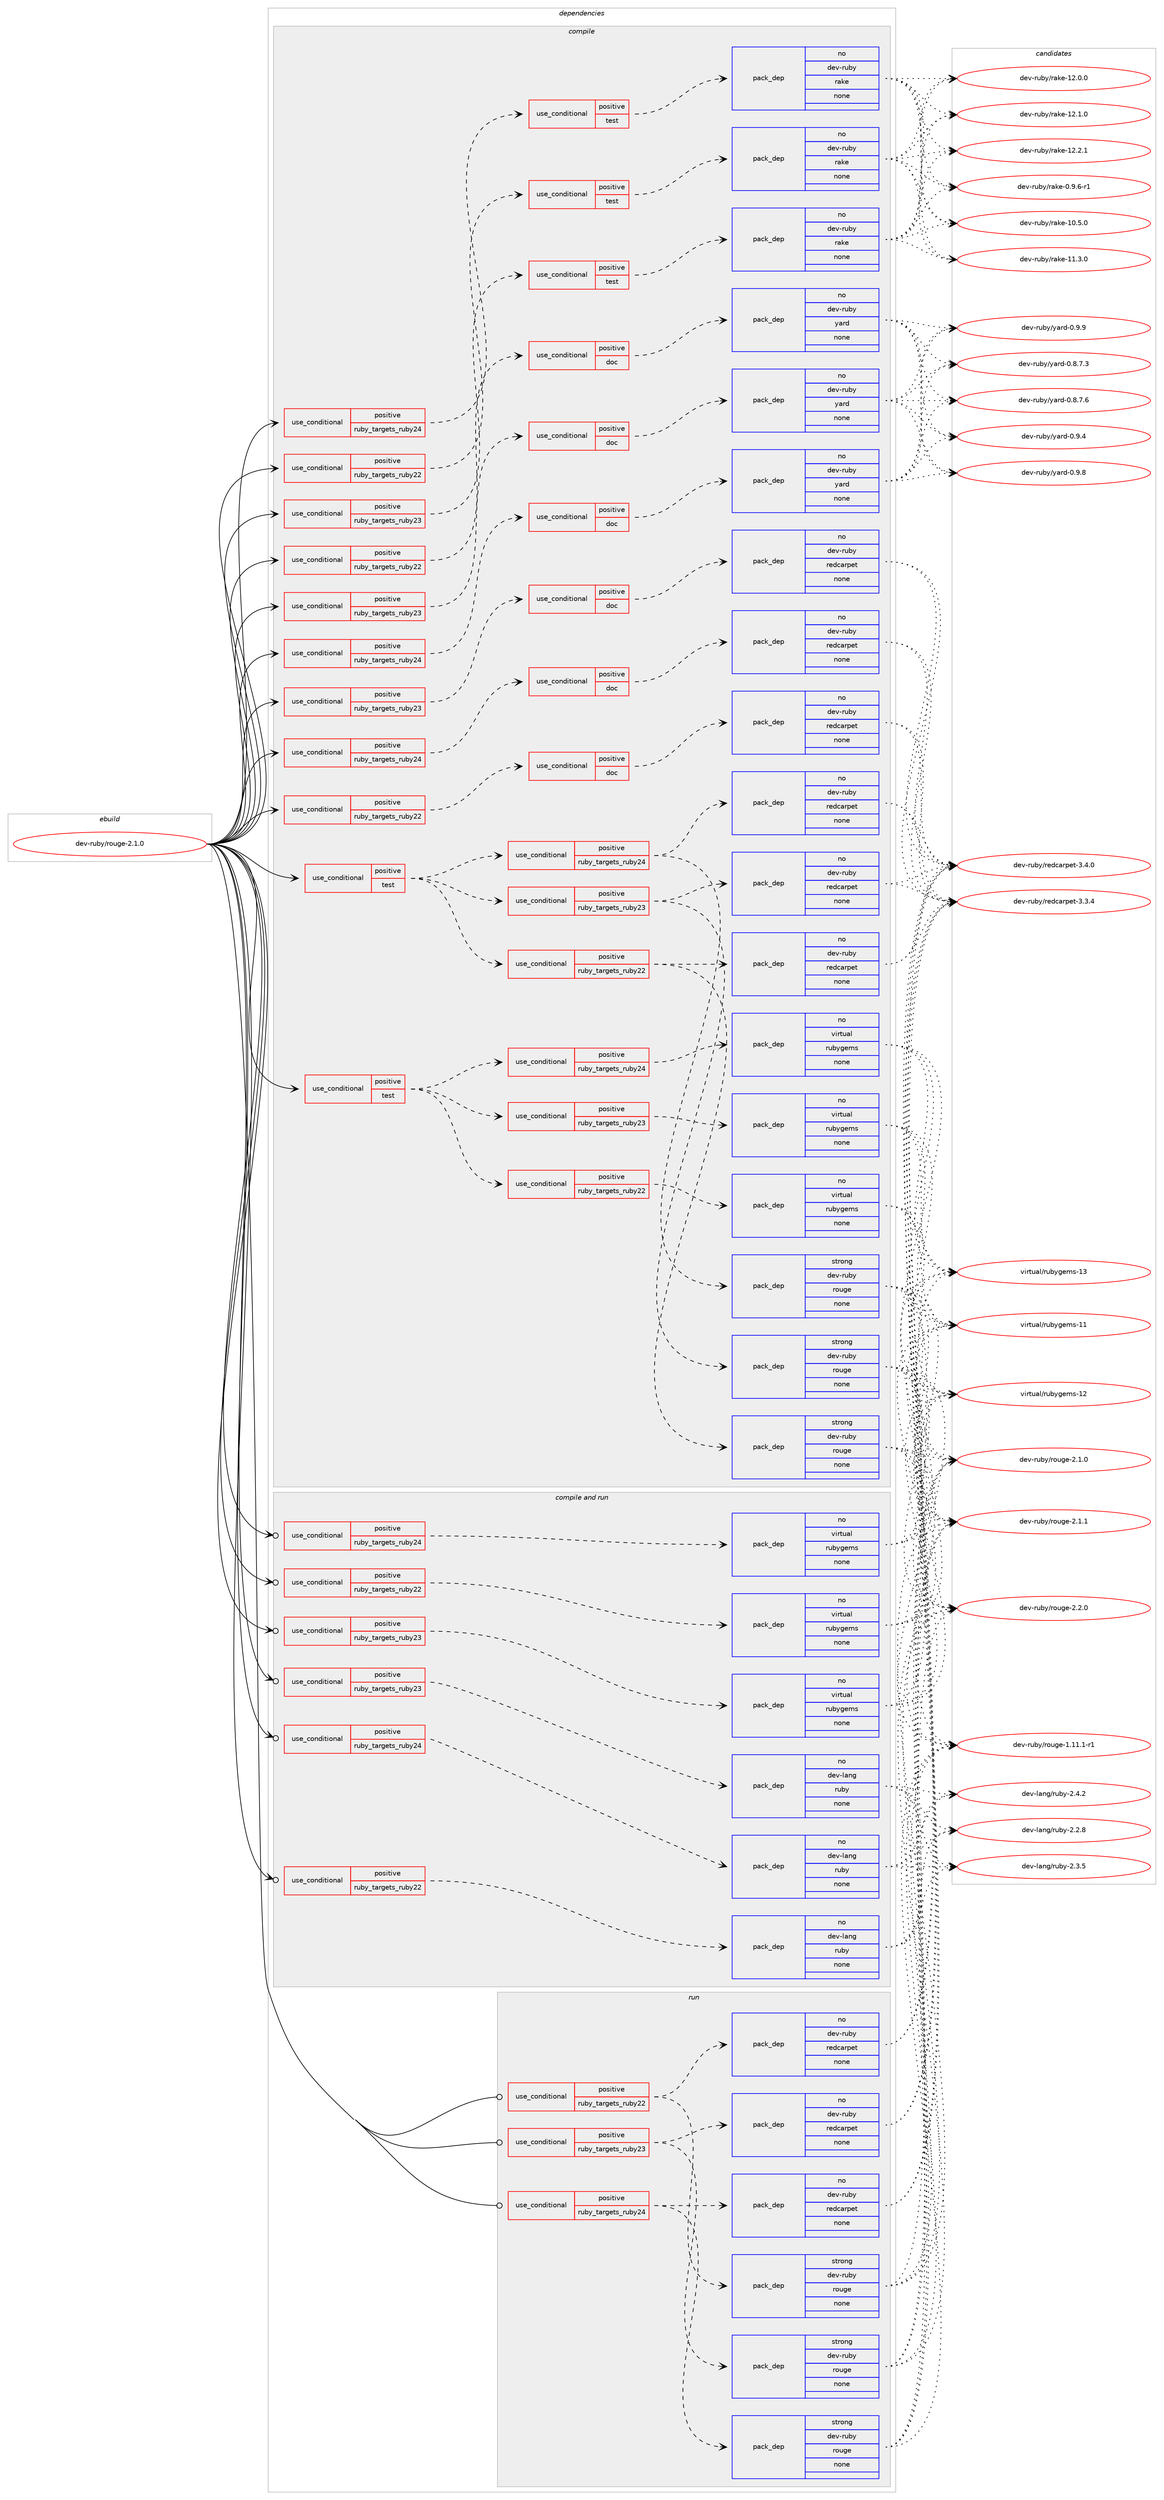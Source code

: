 digraph prolog {

# *************
# Graph options
# *************

newrank=true;
concentrate=true;
compound=true;
graph [rankdir=LR,fontname=Helvetica,fontsize=10,ranksep=1.5];#, ranksep=2.5, nodesep=0.2];
edge  [arrowhead=vee];
node  [fontname=Helvetica,fontsize=10];

# **********
# The ebuild
# **********

subgraph cluster_leftcol {
color=gray;
rank=same;
label=<<i>ebuild</i>>;
id [label="dev-ruby/rouge-2.1.0", color=red, width=4, href="../dev-ruby/rouge-2.1.0.svg"];
}

# ****************
# The dependencies
# ****************

subgraph cluster_midcol {
color=gray;
label=<<i>dependencies</i>>;
subgraph cluster_compile {
fillcolor="#eeeeee";
style=filled;
label=<<i>compile</i>>;
subgraph cond69279 {
dependency262906 [label=<<TABLE BORDER="0" CELLBORDER="1" CELLSPACING="0" CELLPADDING="4"><TR><TD ROWSPAN="3" CELLPADDING="10">use_conditional</TD></TR><TR><TD>positive</TD></TR><TR><TD>ruby_targets_ruby22</TD></TR></TABLE>>, shape=none, color=red];
subgraph cond69280 {
dependency262907 [label=<<TABLE BORDER="0" CELLBORDER="1" CELLSPACING="0" CELLPADDING="4"><TR><TD ROWSPAN="3" CELLPADDING="10">use_conditional</TD></TR><TR><TD>positive</TD></TR><TR><TD>doc</TD></TR></TABLE>>, shape=none, color=red];
subgraph pack189513 {
dependency262908 [label=<<TABLE BORDER="0" CELLBORDER="1" CELLSPACING="0" CELLPADDING="4" WIDTH="220"><TR><TD ROWSPAN="6" CELLPADDING="30">pack_dep</TD></TR><TR><TD WIDTH="110">no</TD></TR><TR><TD>dev-ruby</TD></TR><TR><TD>redcarpet</TD></TR><TR><TD>none</TD></TR><TR><TD></TD></TR></TABLE>>, shape=none, color=blue];
}
dependency262907:e -> dependency262908:w [weight=20,style="dashed",arrowhead="vee"];
}
dependency262906:e -> dependency262907:w [weight=20,style="dashed",arrowhead="vee"];
}
id:e -> dependency262906:w [weight=20,style="solid",arrowhead="vee"];
subgraph cond69281 {
dependency262909 [label=<<TABLE BORDER="0" CELLBORDER="1" CELLSPACING="0" CELLPADDING="4"><TR><TD ROWSPAN="3" CELLPADDING="10">use_conditional</TD></TR><TR><TD>positive</TD></TR><TR><TD>ruby_targets_ruby22</TD></TR></TABLE>>, shape=none, color=red];
subgraph cond69282 {
dependency262910 [label=<<TABLE BORDER="0" CELLBORDER="1" CELLSPACING="0" CELLPADDING="4"><TR><TD ROWSPAN="3" CELLPADDING="10">use_conditional</TD></TR><TR><TD>positive</TD></TR><TR><TD>doc</TD></TR></TABLE>>, shape=none, color=red];
subgraph pack189514 {
dependency262911 [label=<<TABLE BORDER="0" CELLBORDER="1" CELLSPACING="0" CELLPADDING="4" WIDTH="220"><TR><TD ROWSPAN="6" CELLPADDING="30">pack_dep</TD></TR><TR><TD WIDTH="110">no</TD></TR><TR><TD>dev-ruby</TD></TR><TR><TD>yard</TD></TR><TR><TD>none</TD></TR><TR><TD></TD></TR></TABLE>>, shape=none, color=blue];
}
dependency262910:e -> dependency262911:w [weight=20,style="dashed",arrowhead="vee"];
}
dependency262909:e -> dependency262910:w [weight=20,style="dashed",arrowhead="vee"];
}
id:e -> dependency262909:w [weight=20,style="solid",arrowhead="vee"];
subgraph cond69283 {
dependency262912 [label=<<TABLE BORDER="0" CELLBORDER="1" CELLSPACING="0" CELLPADDING="4"><TR><TD ROWSPAN="3" CELLPADDING="10">use_conditional</TD></TR><TR><TD>positive</TD></TR><TR><TD>ruby_targets_ruby22</TD></TR></TABLE>>, shape=none, color=red];
subgraph cond69284 {
dependency262913 [label=<<TABLE BORDER="0" CELLBORDER="1" CELLSPACING="0" CELLPADDING="4"><TR><TD ROWSPAN="3" CELLPADDING="10">use_conditional</TD></TR><TR><TD>positive</TD></TR><TR><TD>test</TD></TR></TABLE>>, shape=none, color=red];
subgraph pack189515 {
dependency262914 [label=<<TABLE BORDER="0" CELLBORDER="1" CELLSPACING="0" CELLPADDING="4" WIDTH="220"><TR><TD ROWSPAN="6" CELLPADDING="30">pack_dep</TD></TR><TR><TD WIDTH="110">no</TD></TR><TR><TD>dev-ruby</TD></TR><TR><TD>rake</TD></TR><TR><TD>none</TD></TR><TR><TD></TD></TR></TABLE>>, shape=none, color=blue];
}
dependency262913:e -> dependency262914:w [weight=20,style="dashed",arrowhead="vee"];
}
dependency262912:e -> dependency262913:w [weight=20,style="dashed",arrowhead="vee"];
}
id:e -> dependency262912:w [weight=20,style="solid",arrowhead="vee"];
subgraph cond69285 {
dependency262915 [label=<<TABLE BORDER="0" CELLBORDER="1" CELLSPACING="0" CELLPADDING="4"><TR><TD ROWSPAN="3" CELLPADDING="10">use_conditional</TD></TR><TR><TD>positive</TD></TR><TR><TD>ruby_targets_ruby23</TD></TR></TABLE>>, shape=none, color=red];
subgraph cond69286 {
dependency262916 [label=<<TABLE BORDER="0" CELLBORDER="1" CELLSPACING="0" CELLPADDING="4"><TR><TD ROWSPAN="3" CELLPADDING="10">use_conditional</TD></TR><TR><TD>positive</TD></TR><TR><TD>doc</TD></TR></TABLE>>, shape=none, color=red];
subgraph pack189516 {
dependency262917 [label=<<TABLE BORDER="0" CELLBORDER="1" CELLSPACING="0" CELLPADDING="4" WIDTH="220"><TR><TD ROWSPAN="6" CELLPADDING="30">pack_dep</TD></TR><TR><TD WIDTH="110">no</TD></TR><TR><TD>dev-ruby</TD></TR><TR><TD>redcarpet</TD></TR><TR><TD>none</TD></TR><TR><TD></TD></TR></TABLE>>, shape=none, color=blue];
}
dependency262916:e -> dependency262917:w [weight=20,style="dashed",arrowhead="vee"];
}
dependency262915:e -> dependency262916:w [weight=20,style="dashed",arrowhead="vee"];
}
id:e -> dependency262915:w [weight=20,style="solid",arrowhead="vee"];
subgraph cond69287 {
dependency262918 [label=<<TABLE BORDER="0" CELLBORDER="1" CELLSPACING="0" CELLPADDING="4"><TR><TD ROWSPAN="3" CELLPADDING="10">use_conditional</TD></TR><TR><TD>positive</TD></TR><TR><TD>ruby_targets_ruby23</TD></TR></TABLE>>, shape=none, color=red];
subgraph cond69288 {
dependency262919 [label=<<TABLE BORDER="0" CELLBORDER="1" CELLSPACING="0" CELLPADDING="4"><TR><TD ROWSPAN="3" CELLPADDING="10">use_conditional</TD></TR><TR><TD>positive</TD></TR><TR><TD>doc</TD></TR></TABLE>>, shape=none, color=red];
subgraph pack189517 {
dependency262920 [label=<<TABLE BORDER="0" CELLBORDER="1" CELLSPACING="0" CELLPADDING="4" WIDTH="220"><TR><TD ROWSPAN="6" CELLPADDING="30">pack_dep</TD></TR><TR><TD WIDTH="110">no</TD></TR><TR><TD>dev-ruby</TD></TR><TR><TD>yard</TD></TR><TR><TD>none</TD></TR><TR><TD></TD></TR></TABLE>>, shape=none, color=blue];
}
dependency262919:e -> dependency262920:w [weight=20,style="dashed",arrowhead="vee"];
}
dependency262918:e -> dependency262919:w [weight=20,style="dashed",arrowhead="vee"];
}
id:e -> dependency262918:w [weight=20,style="solid",arrowhead="vee"];
subgraph cond69289 {
dependency262921 [label=<<TABLE BORDER="0" CELLBORDER="1" CELLSPACING="0" CELLPADDING="4"><TR><TD ROWSPAN="3" CELLPADDING="10">use_conditional</TD></TR><TR><TD>positive</TD></TR><TR><TD>ruby_targets_ruby23</TD></TR></TABLE>>, shape=none, color=red];
subgraph cond69290 {
dependency262922 [label=<<TABLE BORDER="0" CELLBORDER="1" CELLSPACING="0" CELLPADDING="4"><TR><TD ROWSPAN="3" CELLPADDING="10">use_conditional</TD></TR><TR><TD>positive</TD></TR><TR><TD>test</TD></TR></TABLE>>, shape=none, color=red];
subgraph pack189518 {
dependency262923 [label=<<TABLE BORDER="0" CELLBORDER="1" CELLSPACING="0" CELLPADDING="4" WIDTH="220"><TR><TD ROWSPAN="6" CELLPADDING="30">pack_dep</TD></TR><TR><TD WIDTH="110">no</TD></TR><TR><TD>dev-ruby</TD></TR><TR><TD>rake</TD></TR><TR><TD>none</TD></TR><TR><TD></TD></TR></TABLE>>, shape=none, color=blue];
}
dependency262922:e -> dependency262923:w [weight=20,style="dashed",arrowhead="vee"];
}
dependency262921:e -> dependency262922:w [weight=20,style="dashed",arrowhead="vee"];
}
id:e -> dependency262921:w [weight=20,style="solid",arrowhead="vee"];
subgraph cond69291 {
dependency262924 [label=<<TABLE BORDER="0" CELLBORDER="1" CELLSPACING="0" CELLPADDING="4"><TR><TD ROWSPAN="3" CELLPADDING="10">use_conditional</TD></TR><TR><TD>positive</TD></TR><TR><TD>ruby_targets_ruby24</TD></TR></TABLE>>, shape=none, color=red];
subgraph cond69292 {
dependency262925 [label=<<TABLE BORDER="0" CELLBORDER="1" CELLSPACING="0" CELLPADDING="4"><TR><TD ROWSPAN="3" CELLPADDING="10">use_conditional</TD></TR><TR><TD>positive</TD></TR><TR><TD>doc</TD></TR></TABLE>>, shape=none, color=red];
subgraph pack189519 {
dependency262926 [label=<<TABLE BORDER="0" CELLBORDER="1" CELLSPACING="0" CELLPADDING="4" WIDTH="220"><TR><TD ROWSPAN="6" CELLPADDING="30">pack_dep</TD></TR><TR><TD WIDTH="110">no</TD></TR><TR><TD>dev-ruby</TD></TR><TR><TD>redcarpet</TD></TR><TR><TD>none</TD></TR><TR><TD></TD></TR></TABLE>>, shape=none, color=blue];
}
dependency262925:e -> dependency262926:w [weight=20,style="dashed",arrowhead="vee"];
}
dependency262924:e -> dependency262925:w [weight=20,style="dashed",arrowhead="vee"];
}
id:e -> dependency262924:w [weight=20,style="solid",arrowhead="vee"];
subgraph cond69293 {
dependency262927 [label=<<TABLE BORDER="0" CELLBORDER="1" CELLSPACING="0" CELLPADDING="4"><TR><TD ROWSPAN="3" CELLPADDING="10">use_conditional</TD></TR><TR><TD>positive</TD></TR><TR><TD>ruby_targets_ruby24</TD></TR></TABLE>>, shape=none, color=red];
subgraph cond69294 {
dependency262928 [label=<<TABLE BORDER="0" CELLBORDER="1" CELLSPACING="0" CELLPADDING="4"><TR><TD ROWSPAN="3" CELLPADDING="10">use_conditional</TD></TR><TR><TD>positive</TD></TR><TR><TD>doc</TD></TR></TABLE>>, shape=none, color=red];
subgraph pack189520 {
dependency262929 [label=<<TABLE BORDER="0" CELLBORDER="1" CELLSPACING="0" CELLPADDING="4" WIDTH="220"><TR><TD ROWSPAN="6" CELLPADDING="30">pack_dep</TD></TR><TR><TD WIDTH="110">no</TD></TR><TR><TD>dev-ruby</TD></TR><TR><TD>yard</TD></TR><TR><TD>none</TD></TR><TR><TD></TD></TR></TABLE>>, shape=none, color=blue];
}
dependency262928:e -> dependency262929:w [weight=20,style="dashed",arrowhead="vee"];
}
dependency262927:e -> dependency262928:w [weight=20,style="dashed",arrowhead="vee"];
}
id:e -> dependency262927:w [weight=20,style="solid",arrowhead="vee"];
subgraph cond69295 {
dependency262930 [label=<<TABLE BORDER="0" CELLBORDER="1" CELLSPACING="0" CELLPADDING="4"><TR><TD ROWSPAN="3" CELLPADDING="10">use_conditional</TD></TR><TR><TD>positive</TD></TR><TR><TD>ruby_targets_ruby24</TD></TR></TABLE>>, shape=none, color=red];
subgraph cond69296 {
dependency262931 [label=<<TABLE BORDER="0" CELLBORDER="1" CELLSPACING="0" CELLPADDING="4"><TR><TD ROWSPAN="3" CELLPADDING="10">use_conditional</TD></TR><TR><TD>positive</TD></TR><TR><TD>test</TD></TR></TABLE>>, shape=none, color=red];
subgraph pack189521 {
dependency262932 [label=<<TABLE BORDER="0" CELLBORDER="1" CELLSPACING="0" CELLPADDING="4" WIDTH="220"><TR><TD ROWSPAN="6" CELLPADDING="30">pack_dep</TD></TR><TR><TD WIDTH="110">no</TD></TR><TR><TD>dev-ruby</TD></TR><TR><TD>rake</TD></TR><TR><TD>none</TD></TR><TR><TD></TD></TR></TABLE>>, shape=none, color=blue];
}
dependency262931:e -> dependency262932:w [weight=20,style="dashed",arrowhead="vee"];
}
dependency262930:e -> dependency262931:w [weight=20,style="dashed",arrowhead="vee"];
}
id:e -> dependency262930:w [weight=20,style="solid",arrowhead="vee"];
subgraph cond69297 {
dependency262933 [label=<<TABLE BORDER="0" CELLBORDER="1" CELLSPACING="0" CELLPADDING="4"><TR><TD ROWSPAN="3" CELLPADDING="10">use_conditional</TD></TR><TR><TD>positive</TD></TR><TR><TD>test</TD></TR></TABLE>>, shape=none, color=red];
subgraph cond69298 {
dependency262934 [label=<<TABLE BORDER="0" CELLBORDER="1" CELLSPACING="0" CELLPADDING="4"><TR><TD ROWSPAN="3" CELLPADDING="10">use_conditional</TD></TR><TR><TD>positive</TD></TR><TR><TD>ruby_targets_ruby22</TD></TR></TABLE>>, shape=none, color=red];
subgraph pack189522 {
dependency262935 [label=<<TABLE BORDER="0" CELLBORDER="1" CELLSPACING="0" CELLPADDING="4" WIDTH="220"><TR><TD ROWSPAN="6" CELLPADDING="30">pack_dep</TD></TR><TR><TD WIDTH="110">no</TD></TR><TR><TD>dev-ruby</TD></TR><TR><TD>redcarpet</TD></TR><TR><TD>none</TD></TR><TR><TD></TD></TR></TABLE>>, shape=none, color=blue];
}
dependency262934:e -> dependency262935:w [weight=20,style="dashed",arrowhead="vee"];
subgraph pack189523 {
dependency262936 [label=<<TABLE BORDER="0" CELLBORDER="1" CELLSPACING="0" CELLPADDING="4" WIDTH="220"><TR><TD ROWSPAN="6" CELLPADDING="30">pack_dep</TD></TR><TR><TD WIDTH="110">strong</TD></TR><TR><TD>dev-ruby</TD></TR><TR><TD>rouge</TD></TR><TR><TD>none</TD></TR><TR><TD></TD></TR></TABLE>>, shape=none, color=blue];
}
dependency262934:e -> dependency262936:w [weight=20,style="dashed",arrowhead="vee"];
}
dependency262933:e -> dependency262934:w [weight=20,style="dashed",arrowhead="vee"];
subgraph cond69299 {
dependency262937 [label=<<TABLE BORDER="0" CELLBORDER="1" CELLSPACING="0" CELLPADDING="4"><TR><TD ROWSPAN="3" CELLPADDING="10">use_conditional</TD></TR><TR><TD>positive</TD></TR><TR><TD>ruby_targets_ruby23</TD></TR></TABLE>>, shape=none, color=red];
subgraph pack189524 {
dependency262938 [label=<<TABLE BORDER="0" CELLBORDER="1" CELLSPACING="0" CELLPADDING="4" WIDTH="220"><TR><TD ROWSPAN="6" CELLPADDING="30">pack_dep</TD></TR><TR><TD WIDTH="110">no</TD></TR><TR><TD>dev-ruby</TD></TR><TR><TD>redcarpet</TD></TR><TR><TD>none</TD></TR><TR><TD></TD></TR></TABLE>>, shape=none, color=blue];
}
dependency262937:e -> dependency262938:w [weight=20,style="dashed",arrowhead="vee"];
subgraph pack189525 {
dependency262939 [label=<<TABLE BORDER="0" CELLBORDER="1" CELLSPACING="0" CELLPADDING="4" WIDTH="220"><TR><TD ROWSPAN="6" CELLPADDING="30">pack_dep</TD></TR><TR><TD WIDTH="110">strong</TD></TR><TR><TD>dev-ruby</TD></TR><TR><TD>rouge</TD></TR><TR><TD>none</TD></TR><TR><TD></TD></TR></TABLE>>, shape=none, color=blue];
}
dependency262937:e -> dependency262939:w [weight=20,style="dashed",arrowhead="vee"];
}
dependency262933:e -> dependency262937:w [weight=20,style="dashed",arrowhead="vee"];
subgraph cond69300 {
dependency262940 [label=<<TABLE BORDER="0" CELLBORDER="1" CELLSPACING="0" CELLPADDING="4"><TR><TD ROWSPAN="3" CELLPADDING="10">use_conditional</TD></TR><TR><TD>positive</TD></TR><TR><TD>ruby_targets_ruby24</TD></TR></TABLE>>, shape=none, color=red];
subgraph pack189526 {
dependency262941 [label=<<TABLE BORDER="0" CELLBORDER="1" CELLSPACING="0" CELLPADDING="4" WIDTH="220"><TR><TD ROWSPAN="6" CELLPADDING="30">pack_dep</TD></TR><TR><TD WIDTH="110">no</TD></TR><TR><TD>dev-ruby</TD></TR><TR><TD>redcarpet</TD></TR><TR><TD>none</TD></TR><TR><TD></TD></TR></TABLE>>, shape=none, color=blue];
}
dependency262940:e -> dependency262941:w [weight=20,style="dashed",arrowhead="vee"];
subgraph pack189527 {
dependency262942 [label=<<TABLE BORDER="0" CELLBORDER="1" CELLSPACING="0" CELLPADDING="4" WIDTH="220"><TR><TD ROWSPAN="6" CELLPADDING="30">pack_dep</TD></TR><TR><TD WIDTH="110">strong</TD></TR><TR><TD>dev-ruby</TD></TR><TR><TD>rouge</TD></TR><TR><TD>none</TD></TR><TR><TD></TD></TR></TABLE>>, shape=none, color=blue];
}
dependency262940:e -> dependency262942:w [weight=20,style="dashed",arrowhead="vee"];
}
dependency262933:e -> dependency262940:w [weight=20,style="dashed",arrowhead="vee"];
}
id:e -> dependency262933:w [weight=20,style="solid",arrowhead="vee"];
subgraph cond69301 {
dependency262943 [label=<<TABLE BORDER="0" CELLBORDER="1" CELLSPACING="0" CELLPADDING="4"><TR><TD ROWSPAN="3" CELLPADDING="10">use_conditional</TD></TR><TR><TD>positive</TD></TR><TR><TD>test</TD></TR></TABLE>>, shape=none, color=red];
subgraph cond69302 {
dependency262944 [label=<<TABLE BORDER="0" CELLBORDER="1" CELLSPACING="0" CELLPADDING="4"><TR><TD ROWSPAN="3" CELLPADDING="10">use_conditional</TD></TR><TR><TD>positive</TD></TR><TR><TD>ruby_targets_ruby22</TD></TR></TABLE>>, shape=none, color=red];
subgraph pack189528 {
dependency262945 [label=<<TABLE BORDER="0" CELLBORDER="1" CELLSPACING="0" CELLPADDING="4" WIDTH="220"><TR><TD ROWSPAN="6" CELLPADDING="30">pack_dep</TD></TR><TR><TD WIDTH="110">no</TD></TR><TR><TD>virtual</TD></TR><TR><TD>rubygems</TD></TR><TR><TD>none</TD></TR><TR><TD></TD></TR></TABLE>>, shape=none, color=blue];
}
dependency262944:e -> dependency262945:w [weight=20,style="dashed",arrowhead="vee"];
}
dependency262943:e -> dependency262944:w [weight=20,style="dashed",arrowhead="vee"];
subgraph cond69303 {
dependency262946 [label=<<TABLE BORDER="0" CELLBORDER="1" CELLSPACING="0" CELLPADDING="4"><TR><TD ROWSPAN="3" CELLPADDING="10">use_conditional</TD></TR><TR><TD>positive</TD></TR><TR><TD>ruby_targets_ruby23</TD></TR></TABLE>>, shape=none, color=red];
subgraph pack189529 {
dependency262947 [label=<<TABLE BORDER="0" CELLBORDER="1" CELLSPACING="0" CELLPADDING="4" WIDTH="220"><TR><TD ROWSPAN="6" CELLPADDING="30">pack_dep</TD></TR><TR><TD WIDTH="110">no</TD></TR><TR><TD>virtual</TD></TR><TR><TD>rubygems</TD></TR><TR><TD>none</TD></TR><TR><TD></TD></TR></TABLE>>, shape=none, color=blue];
}
dependency262946:e -> dependency262947:w [weight=20,style="dashed",arrowhead="vee"];
}
dependency262943:e -> dependency262946:w [weight=20,style="dashed",arrowhead="vee"];
subgraph cond69304 {
dependency262948 [label=<<TABLE BORDER="0" CELLBORDER="1" CELLSPACING="0" CELLPADDING="4"><TR><TD ROWSPAN="3" CELLPADDING="10">use_conditional</TD></TR><TR><TD>positive</TD></TR><TR><TD>ruby_targets_ruby24</TD></TR></TABLE>>, shape=none, color=red];
subgraph pack189530 {
dependency262949 [label=<<TABLE BORDER="0" CELLBORDER="1" CELLSPACING="0" CELLPADDING="4" WIDTH="220"><TR><TD ROWSPAN="6" CELLPADDING="30">pack_dep</TD></TR><TR><TD WIDTH="110">no</TD></TR><TR><TD>virtual</TD></TR><TR><TD>rubygems</TD></TR><TR><TD>none</TD></TR><TR><TD></TD></TR></TABLE>>, shape=none, color=blue];
}
dependency262948:e -> dependency262949:w [weight=20,style="dashed",arrowhead="vee"];
}
dependency262943:e -> dependency262948:w [weight=20,style="dashed",arrowhead="vee"];
}
id:e -> dependency262943:w [weight=20,style="solid",arrowhead="vee"];
}
subgraph cluster_compileandrun {
fillcolor="#eeeeee";
style=filled;
label=<<i>compile and run</i>>;
subgraph cond69305 {
dependency262950 [label=<<TABLE BORDER="0" CELLBORDER="1" CELLSPACING="0" CELLPADDING="4"><TR><TD ROWSPAN="3" CELLPADDING="10">use_conditional</TD></TR><TR><TD>positive</TD></TR><TR><TD>ruby_targets_ruby22</TD></TR></TABLE>>, shape=none, color=red];
subgraph pack189531 {
dependency262951 [label=<<TABLE BORDER="0" CELLBORDER="1" CELLSPACING="0" CELLPADDING="4" WIDTH="220"><TR><TD ROWSPAN="6" CELLPADDING="30">pack_dep</TD></TR><TR><TD WIDTH="110">no</TD></TR><TR><TD>dev-lang</TD></TR><TR><TD>ruby</TD></TR><TR><TD>none</TD></TR><TR><TD></TD></TR></TABLE>>, shape=none, color=blue];
}
dependency262950:e -> dependency262951:w [weight=20,style="dashed",arrowhead="vee"];
}
id:e -> dependency262950:w [weight=20,style="solid",arrowhead="odotvee"];
subgraph cond69306 {
dependency262952 [label=<<TABLE BORDER="0" CELLBORDER="1" CELLSPACING="0" CELLPADDING="4"><TR><TD ROWSPAN="3" CELLPADDING="10">use_conditional</TD></TR><TR><TD>positive</TD></TR><TR><TD>ruby_targets_ruby22</TD></TR></TABLE>>, shape=none, color=red];
subgraph pack189532 {
dependency262953 [label=<<TABLE BORDER="0" CELLBORDER="1" CELLSPACING="0" CELLPADDING="4" WIDTH="220"><TR><TD ROWSPAN="6" CELLPADDING="30">pack_dep</TD></TR><TR><TD WIDTH="110">no</TD></TR><TR><TD>virtual</TD></TR><TR><TD>rubygems</TD></TR><TR><TD>none</TD></TR><TR><TD></TD></TR></TABLE>>, shape=none, color=blue];
}
dependency262952:e -> dependency262953:w [weight=20,style="dashed",arrowhead="vee"];
}
id:e -> dependency262952:w [weight=20,style="solid",arrowhead="odotvee"];
subgraph cond69307 {
dependency262954 [label=<<TABLE BORDER="0" CELLBORDER="1" CELLSPACING="0" CELLPADDING="4"><TR><TD ROWSPAN="3" CELLPADDING="10">use_conditional</TD></TR><TR><TD>positive</TD></TR><TR><TD>ruby_targets_ruby23</TD></TR></TABLE>>, shape=none, color=red];
subgraph pack189533 {
dependency262955 [label=<<TABLE BORDER="0" CELLBORDER="1" CELLSPACING="0" CELLPADDING="4" WIDTH="220"><TR><TD ROWSPAN="6" CELLPADDING="30">pack_dep</TD></TR><TR><TD WIDTH="110">no</TD></TR><TR><TD>dev-lang</TD></TR><TR><TD>ruby</TD></TR><TR><TD>none</TD></TR><TR><TD></TD></TR></TABLE>>, shape=none, color=blue];
}
dependency262954:e -> dependency262955:w [weight=20,style="dashed",arrowhead="vee"];
}
id:e -> dependency262954:w [weight=20,style="solid",arrowhead="odotvee"];
subgraph cond69308 {
dependency262956 [label=<<TABLE BORDER="0" CELLBORDER="1" CELLSPACING="0" CELLPADDING="4"><TR><TD ROWSPAN="3" CELLPADDING="10">use_conditional</TD></TR><TR><TD>positive</TD></TR><TR><TD>ruby_targets_ruby23</TD></TR></TABLE>>, shape=none, color=red];
subgraph pack189534 {
dependency262957 [label=<<TABLE BORDER="0" CELLBORDER="1" CELLSPACING="0" CELLPADDING="4" WIDTH="220"><TR><TD ROWSPAN="6" CELLPADDING="30">pack_dep</TD></TR><TR><TD WIDTH="110">no</TD></TR><TR><TD>virtual</TD></TR><TR><TD>rubygems</TD></TR><TR><TD>none</TD></TR><TR><TD></TD></TR></TABLE>>, shape=none, color=blue];
}
dependency262956:e -> dependency262957:w [weight=20,style="dashed",arrowhead="vee"];
}
id:e -> dependency262956:w [weight=20,style="solid",arrowhead="odotvee"];
subgraph cond69309 {
dependency262958 [label=<<TABLE BORDER="0" CELLBORDER="1" CELLSPACING="0" CELLPADDING="4"><TR><TD ROWSPAN="3" CELLPADDING="10">use_conditional</TD></TR><TR><TD>positive</TD></TR><TR><TD>ruby_targets_ruby24</TD></TR></TABLE>>, shape=none, color=red];
subgraph pack189535 {
dependency262959 [label=<<TABLE BORDER="0" CELLBORDER="1" CELLSPACING="0" CELLPADDING="4" WIDTH="220"><TR><TD ROWSPAN="6" CELLPADDING="30">pack_dep</TD></TR><TR><TD WIDTH="110">no</TD></TR><TR><TD>dev-lang</TD></TR><TR><TD>ruby</TD></TR><TR><TD>none</TD></TR><TR><TD></TD></TR></TABLE>>, shape=none, color=blue];
}
dependency262958:e -> dependency262959:w [weight=20,style="dashed",arrowhead="vee"];
}
id:e -> dependency262958:w [weight=20,style="solid",arrowhead="odotvee"];
subgraph cond69310 {
dependency262960 [label=<<TABLE BORDER="0" CELLBORDER="1" CELLSPACING="0" CELLPADDING="4"><TR><TD ROWSPAN="3" CELLPADDING="10">use_conditional</TD></TR><TR><TD>positive</TD></TR><TR><TD>ruby_targets_ruby24</TD></TR></TABLE>>, shape=none, color=red];
subgraph pack189536 {
dependency262961 [label=<<TABLE BORDER="0" CELLBORDER="1" CELLSPACING="0" CELLPADDING="4" WIDTH="220"><TR><TD ROWSPAN="6" CELLPADDING="30">pack_dep</TD></TR><TR><TD WIDTH="110">no</TD></TR><TR><TD>virtual</TD></TR><TR><TD>rubygems</TD></TR><TR><TD>none</TD></TR><TR><TD></TD></TR></TABLE>>, shape=none, color=blue];
}
dependency262960:e -> dependency262961:w [weight=20,style="dashed",arrowhead="vee"];
}
id:e -> dependency262960:w [weight=20,style="solid",arrowhead="odotvee"];
}
subgraph cluster_run {
fillcolor="#eeeeee";
style=filled;
label=<<i>run</i>>;
subgraph cond69311 {
dependency262962 [label=<<TABLE BORDER="0" CELLBORDER="1" CELLSPACING="0" CELLPADDING="4"><TR><TD ROWSPAN="3" CELLPADDING="10">use_conditional</TD></TR><TR><TD>positive</TD></TR><TR><TD>ruby_targets_ruby22</TD></TR></TABLE>>, shape=none, color=red];
subgraph pack189537 {
dependency262963 [label=<<TABLE BORDER="0" CELLBORDER="1" CELLSPACING="0" CELLPADDING="4" WIDTH="220"><TR><TD ROWSPAN="6" CELLPADDING="30">pack_dep</TD></TR><TR><TD WIDTH="110">no</TD></TR><TR><TD>dev-ruby</TD></TR><TR><TD>redcarpet</TD></TR><TR><TD>none</TD></TR><TR><TD></TD></TR></TABLE>>, shape=none, color=blue];
}
dependency262962:e -> dependency262963:w [weight=20,style="dashed",arrowhead="vee"];
subgraph pack189538 {
dependency262964 [label=<<TABLE BORDER="0" CELLBORDER="1" CELLSPACING="0" CELLPADDING="4" WIDTH="220"><TR><TD ROWSPAN="6" CELLPADDING="30">pack_dep</TD></TR><TR><TD WIDTH="110">strong</TD></TR><TR><TD>dev-ruby</TD></TR><TR><TD>rouge</TD></TR><TR><TD>none</TD></TR><TR><TD></TD></TR></TABLE>>, shape=none, color=blue];
}
dependency262962:e -> dependency262964:w [weight=20,style="dashed",arrowhead="vee"];
}
id:e -> dependency262962:w [weight=20,style="solid",arrowhead="odot"];
subgraph cond69312 {
dependency262965 [label=<<TABLE BORDER="0" CELLBORDER="1" CELLSPACING="0" CELLPADDING="4"><TR><TD ROWSPAN="3" CELLPADDING="10">use_conditional</TD></TR><TR><TD>positive</TD></TR><TR><TD>ruby_targets_ruby23</TD></TR></TABLE>>, shape=none, color=red];
subgraph pack189539 {
dependency262966 [label=<<TABLE BORDER="0" CELLBORDER="1" CELLSPACING="0" CELLPADDING="4" WIDTH="220"><TR><TD ROWSPAN="6" CELLPADDING="30">pack_dep</TD></TR><TR><TD WIDTH="110">no</TD></TR><TR><TD>dev-ruby</TD></TR><TR><TD>redcarpet</TD></TR><TR><TD>none</TD></TR><TR><TD></TD></TR></TABLE>>, shape=none, color=blue];
}
dependency262965:e -> dependency262966:w [weight=20,style="dashed",arrowhead="vee"];
subgraph pack189540 {
dependency262967 [label=<<TABLE BORDER="0" CELLBORDER="1" CELLSPACING="0" CELLPADDING="4" WIDTH="220"><TR><TD ROWSPAN="6" CELLPADDING="30">pack_dep</TD></TR><TR><TD WIDTH="110">strong</TD></TR><TR><TD>dev-ruby</TD></TR><TR><TD>rouge</TD></TR><TR><TD>none</TD></TR><TR><TD></TD></TR></TABLE>>, shape=none, color=blue];
}
dependency262965:e -> dependency262967:w [weight=20,style="dashed",arrowhead="vee"];
}
id:e -> dependency262965:w [weight=20,style="solid",arrowhead="odot"];
subgraph cond69313 {
dependency262968 [label=<<TABLE BORDER="0" CELLBORDER="1" CELLSPACING="0" CELLPADDING="4"><TR><TD ROWSPAN="3" CELLPADDING="10">use_conditional</TD></TR><TR><TD>positive</TD></TR><TR><TD>ruby_targets_ruby24</TD></TR></TABLE>>, shape=none, color=red];
subgraph pack189541 {
dependency262969 [label=<<TABLE BORDER="0" CELLBORDER="1" CELLSPACING="0" CELLPADDING="4" WIDTH="220"><TR><TD ROWSPAN="6" CELLPADDING="30">pack_dep</TD></TR><TR><TD WIDTH="110">no</TD></TR><TR><TD>dev-ruby</TD></TR><TR><TD>redcarpet</TD></TR><TR><TD>none</TD></TR><TR><TD></TD></TR></TABLE>>, shape=none, color=blue];
}
dependency262968:e -> dependency262969:w [weight=20,style="dashed",arrowhead="vee"];
subgraph pack189542 {
dependency262970 [label=<<TABLE BORDER="0" CELLBORDER="1" CELLSPACING="0" CELLPADDING="4" WIDTH="220"><TR><TD ROWSPAN="6" CELLPADDING="30">pack_dep</TD></TR><TR><TD WIDTH="110">strong</TD></TR><TR><TD>dev-ruby</TD></TR><TR><TD>rouge</TD></TR><TR><TD>none</TD></TR><TR><TD></TD></TR></TABLE>>, shape=none, color=blue];
}
dependency262968:e -> dependency262970:w [weight=20,style="dashed",arrowhead="vee"];
}
id:e -> dependency262968:w [weight=20,style="solid",arrowhead="odot"];
}
}

# **************
# The candidates
# **************

subgraph cluster_choices {
rank=same;
color=gray;
label=<<i>candidates</i>>;

subgraph choice189513 {
color=black;
nodesep=1;
choice1001011184511411798121471141011009997114112101116455146514652 [label="dev-ruby/redcarpet-3.3.4", color=red, width=4,href="../dev-ruby/redcarpet-3.3.4.svg"];
choice1001011184511411798121471141011009997114112101116455146524648 [label="dev-ruby/redcarpet-3.4.0", color=red, width=4,href="../dev-ruby/redcarpet-3.4.0.svg"];
dependency262908:e -> choice1001011184511411798121471141011009997114112101116455146514652:w [style=dotted,weight="100"];
dependency262908:e -> choice1001011184511411798121471141011009997114112101116455146524648:w [style=dotted,weight="100"];
}
subgraph choice189514 {
color=black;
nodesep=1;
choice100101118451141179812147121971141004548465646554651 [label="dev-ruby/yard-0.8.7.3", color=red, width=4,href="../dev-ruby/yard-0.8.7.3.svg"];
choice100101118451141179812147121971141004548465646554654 [label="dev-ruby/yard-0.8.7.6", color=red, width=4,href="../dev-ruby/yard-0.8.7.6.svg"];
choice10010111845114117981214712197114100454846574652 [label="dev-ruby/yard-0.9.4", color=red, width=4,href="../dev-ruby/yard-0.9.4.svg"];
choice10010111845114117981214712197114100454846574656 [label="dev-ruby/yard-0.9.8", color=red, width=4,href="../dev-ruby/yard-0.9.8.svg"];
choice10010111845114117981214712197114100454846574657 [label="dev-ruby/yard-0.9.9", color=red, width=4,href="../dev-ruby/yard-0.9.9.svg"];
dependency262911:e -> choice100101118451141179812147121971141004548465646554651:w [style=dotted,weight="100"];
dependency262911:e -> choice100101118451141179812147121971141004548465646554654:w [style=dotted,weight="100"];
dependency262911:e -> choice10010111845114117981214712197114100454846574652:w [style=dotted,weight="100"];
dependency262911:e -> choice10010111845114117981214712197114100454846574656:w [style=dotted,weight="100"];
dependency262911:e -> choice10010111845114117981214712197114100454846574657:w [style=dotted,weight="100"];
}
subgraph choice189515 {
color=black;
nodesep=1;
choice100101118451141179812147114971071014548465746544511449 [label="dev-ruby/rake-0.9.6-r1", color=red, width=4,href="../dev-ruby/rake-0.9.6-r1.svg"];
choice1001011184511411798121471149710710145494846534648 [label="dev-ruby/rake-10.5.0", color=red, width=4,href="../dev-ruby/rake-10.5.0.svg"];
choice1001011184511411798121471149710710145494946514648 [label="dev-ruby/rake-11.3.0", color=red, width=4,href="../dev-ruby/rake-11.3.0.svg"];
choice1001011184511411798121471149710710145495046484648 [label="dev-ruby/rake-12.0.0", color=red, width=4,href="../dev-ruby/rake-12.0.0.svg"];
choice1001011184511411798121471149710710145495046494648 [label="dev-ruby/rake-12.1.0", color=red, width=4,href="../dev-ruby/rake-12.1.0.svg"];
choice1001011184511411798121471149710710145495046504649 [label="dev-ruby/rake-12.2.1", color=red, width=4,href="../dev-ruby/rake-12.2.1.svg"];
dependency262914:e -> choice100101118451141179812147114971071014548465746544511449:w [style=dotted,weight="100"];
dependency262914:e -> choice1001011184511411798121471149710710145494846534648:w [style=dotted,weight="100"];
dependency262914:e -> choice1001011184511411798121471149710710145494946514648:w [style=dotted,weight="100"];
dependency262914:e -> choice1001011184511411798121471149710710145495046484648:w [style=dotted,weight="100"];
dependency262914:e -> choice1001011184511411798121471149710710145495046494648:w [style=dotted,weight="100"];
dependency262914:e -> choice1001011184511411798121471149710710145495046504649:w [style=dotted,weight="100"];
}
subgraph choice189516 {
color=black;
nodesep=1;
choice1001011184511411798121471141011009997114112101116455146514652 [label="dev-ruby/redcarpet-3.3.4", color=red, width=4,href="../dev-ruby/redcarpet-3.3.4.svg"];
choice1001011184511411798121471141011009997114112101116455146524648 [label="dev-ruby/redcarpet-3.4.0", color=red, width=4,href="../dev-ruby/redcarpet-3.4.0.svg"];
dependency262917:e -> choice1001011184511411798121471141011009997114112101116455146514652:w [style=dotted,weight="100"];
dependency262917:e -> choice1001011184511411798121471141011009997114112101116455146524648:w [style=dotted,weight="100"];
}
subgraph choice189517 {
color=black;
nodesep=1;
choice100101118451141179812147121971141004548465646554651 [label="dev-ruby/yard-0.8.7.3", color=red, width=4,href="../dev-ruby/yard-0.8.7.3.svg"];
choice100101118451141179812147121971141004548465646554654 [label="dev-ruby/yard-0.8.7.6", color=red, width=4,href="../dev-ruby/yard-0.8.7.6.svg"];
choice10010111845114117981214712197114100454846574652 [label="dev-ruby/yard-0.9.4", color=red, width=4,href="../dev-ruby/yard-0.9.4.svg"];
choice10010111845114117981214712197114100454846574656 [label="dev-ruby/yard-0.9.8", color=red, width=4,href="../dev-ruby/yard-0.9.8.svg"];
choice10010111845114117981214712197114100454846574657 [label="dev-ruby/yard-0.9.9", color=red, width=4,href="../dev-ruby/yard-0.9.9.svg"];
dependency262920:e -> choice100101118451141179812147121971141004548465646554651:w [style=dotted,weight="100"];
dependency262920:e -> choice100101118451141179812147121971141004548465646554654:w [style=dotted,weight="100"];
dependency262920:e -> choice10010111845114117981214712197114100454846574652:w [style=dotted,weight="100"];
dependency262920:e -> choice10010111845114117981214712197114100454846574656:w [style=dotted,weight="100"];
dependency262920:e -> choice10010111845114117981214712197114100454846574657:w [style=dotted,weight="100"];
}
subgraph choice189518 {
color=black;
nodesep=1;
choice100101118451141179812147114971071014548465746544511449 [label="dev-ruby/rake-0.9.6-r1", color=red, width=4,href="../dev-ruby/rake-0.9.6-r1.svg"];
choice1001011184511411798121471149710710145494846534648 [label="dev-ruby/rake-10.5.0", color=red, width=4,href="../dev-ruby/rake-10.5.0.svg"];
choice1001011184511411798121471149710710145494946514648 [label="dev-ruby/rake-11.3.0", color=red, width=4,href="../dev-ruby/rake-11.3.0.svg"];
choice1001011184511411798121471149710710145495046484648 [label="dev-ruby/rake-12.0.0", color=red, width=4,href="../dev-ruby/rake-12.0.0.svg"];
choice1001011184511411798121471149710710145495046494648 [label="dev-ruby/rake-12.1.0", color=red, width=4,href="../dev-ruby/rake-12.1.0.svg"];
choice1001011184511411798121471149710710145495046504649 [label="dev-ruby/rake-12.2.1", color=red, width=4,href="../dev-ruby/rake-12.2.1.svg"];
dependency262923:e -> choice100101118451141179812147114971071014548465746544511449:w [style=dotted,weight="100"];
dependency262923:e -> choice1001011184511411798121471149710710145494846534648:w [style=dotted,weight="100"];
dependency262923:e -> choice1001011184511411798121471149710710145494946514648:w [style=dotted,weight="100"];
dependency262923:e -> choice1001011184511411798121471149710710145495046484648:w [style=dotted,weight="100"];
dependency262923:e -> choice1001011184511411798121471149710710145495046494648:w [style=dotted,weight="100"];
dependency262923:e -> choice1001011184511411798121471149710710145495046504649:w [style=dotted,weight="100"];
}
subgraph choice189519 {
color=black;
nodesep=1;
choice1001011184511411798121471141011009997114112101116455146514652 [label="dev-ruby/redcarpet-3.3.4", color=red, width=4,href="../dev-ruby/redcarpet-3.3.4.svg"];
choice1001011184511411798121471141011009997114112101116455146524648 [label="dev-ruby/redcarpet-3.4.0", color=red, width=4,href="../dev-ruby/redcarpet-3.4.0.svg"];
dependency262926:e -> choice1001011184511411798121471141011009997114112101116455146514652:w [style=dotted,weight="100"];
dependency262926:e -> choice1001011184511411798121471141011009997114112101116455146524648:w [style=dotted,weight="100"];
}
subgraph choice189520 {
color=black;
nodesep=1;
choice100101118451141179812147121971141004548465646554651 [label="dev-ruby/yard-0.8.7.3", color=red, width=4,href="../dev-ruby/yard-0.8.7.3.svg"];
choice100101118451141179812147121971141004548465646554654 [label="dev-ruby/yard-0.8.7.6", color=red, width=4,href="../dev-ruby/yard-0.8.7.6.svg"];
choice10010111845114117981214712197114100454846574652 [label="dev-ruby/yard-0.9.4", color=red, width=4,href="../dev-ruby/yard-0.9.4.svg"];
choice10010111845114117981214712197114100454846574656 [label="dev-ruby/yard-0.9.8", color=red, width=4,href="../dev-ruby/yard-0.9.8.svg"];
choice10010111845114117981214712197114100454846574657 [label="dev-ruby/yard-0.9.9", color=red, width=4,href="../dev-ruby/yard-0.9.9.svg"];
dependency262929:e -> choice100101118451141179812147121971141004548465646554651:w [style=dotted,weight="100"];
dependency262929:e -> choice100101118451141179812147121971141004548465646554654:w [style=dotted,weight="100"];
dependency262929:e -> choice10010111845114117981214712197114100454846574652:w [style=dotted,weight="100"];
dependency262929:e -> choice10010111845114117981214712197114100454846574656:w [style=dotted,weight="100"];
dependency262929:e -> choice10010111845114117981214712197114100454846574657:w [style=dotted,weight="100"];
}
subgraph choice189521 {
color=black;
nodesep=1;
choice100101118451141179812147114971071014548465746544511449 [label="dev-ruby/rake-0.9.6-r1", color=red, width=4,href="../dev-ruby/rake-0.9.6-r1.svg"];
choice1001011184511411798121471149710710145494846534648 [label="dev-ruby/rake-10.5.0", color=red, width=4,href="../dev-ruby/rake-10.5.0.svg"];
choice1001011184511411798121471149710710145494946514648 [label="dev-ruby/rake-11.3.0", color=red, width=4,href="../dev-ruby/rake-11.3.0.svg"];
choice1001011184511411798121471149710710145495046484648 [label="dev-ruby/rake-12.0.0", color=red, width=4,href="../dev-ruby/rake-12.0.0.svg"];
choice1001011184511411798121471149710710145495046494648 [label="dev-ruby/rake-12.1.0", color=red, width=4,href="../dev-ruby/rake-12.1.0.svg"];
choice1001011184511411798121471149710710145495046504649 [label="dev-ruby/rake-12.2.1", color=red, width=4,href="../dev-ruby/rake-12.2.1.svg"];
dependency262932:e -> choice100101118451141179812147114971071014548465746544511449:w [style=dotted,weight="100"];
dependency262932:e -> choice1001011184511411798121471149710710145494846534648:w [style=dotted,weight="100"];
dependency262932:e -> choice1001011184511411798121471149710710145494946514648:w [style=dotted,weight="100"];
dependency262932:e -> choice1001011184511411798121471149710710145495046484648:w [style=dotted,weight="100"];
dependency262932:e -> choice1001011184511411798121471149710710145495046494648:w [style=dotted,weight="100"];
dependency262932:e -> choice1001011184511411798121471149710710145495046504649:w [style=dotted,weight="100"];
}
subgraph choice189522 {
color=black;
nodesep=1;
choice1001011184511411798121471141011009997114112101116455146514652 [label="dev-ruby/redcarpet-3.3.4", color=red, width=4,href="../dev-ruby/redcarpet-3.3.4.svg"];
choice1001011184511411798121471141011009997114112101116455146524648 [label="dev-ruby/redcarpet-3.4.0", color=red, width=4,href="../dev-ruby/redcarpet-3.4.0.svg"];
dependency262935:e -> choice1001011184511411798121471141011009997114112101116455146514652:w [style=dotted,weight="100"];
dependency262935:e -> choice1001011184511411798121471141011009997114112101116455146524648:w [style=dotted,weight="100"];
}
subgraph choice189523 {
color=black;
nodesep=1;
choice100101118451141179812147114111117103101454946494946494511449 [label="dev-ruby/rouge-1.11.1-r1", color=red, width=4,href="../dev-ruby/rouge-1.11.1-r1.svg"];
choice100101118451141179812147114111117103101455046494648 [label="dev-ruby/rouge-2.1.0", color=red, width=4,href="../dev-ruby/rouge-2.1.0.svg"];
choice100101118451141179812147114111117103101455046494649 [label="dev-ruby/rouge-2.1.1", color=red, width=4,href="../dev-ruby/rouge-2.1.1.svg"];
choice100101118451141179812147114111117103101455046504648 [label="dev-ruby/rouge-2.2.0", color=red, width=4,href="../dev-ruby/rouge-2.2.0.svg"];
dependency262936:e -> choice100101118451141179812147114111117103101454946494946494511449:w [style=dotted,weight="100"];
dependency262936:e -> choice100101118451141179812147114111117103101455046494648:w [style=dotted,weight="100"];
dependency262936:e -> choice100101118451141179812147114111117103101455046494649:w [style=dotted,weight="100"];
dependency262936:e -> choice100101118451141179812147114111117103101455046504648:w [style=dotted,weight="100"];
}
subgraph choice189524 {
color=black;
nodesep=1;
choice1001011184511411798121471141011009997114112101116455146514652 [label="dev-ruby/redcarpet-3.3.4", color=red, width=4,href="../dev-ruby/redcarpet-3.3.4.svg"];
choice1001011184511411798121471141011009997114112101116455146524648 [label="dev-ruby/redcarpet-3.4.0", color=red, width=4,href="../dev-ruby/redcarpet-3.4.0.svg"];
dependency262938:e -> choice1001011184511411798121471141011009997114112101116455146514652:w [style=dotted,weight="100"];
dependency262938:e -> choice1001011184511411798121471141011009997114112101116455146524648:w [style=dotted,weight="100"];
}
subgraph choice189525 {
color=black;
nodesep=1;
choice100101118451141179812147114111117103101454946494946494511449 [label="dev-ruby/rouge-1.11.1-r1", color=red, width=4,href="../dev-ruby/rouge-1.11.1-r1.svg"];
choice100101118451141179812147114111117103101455046494648 [label="dev-ruby/rouge-2.1.0", color=red, width=4,href="../dev-ruby/rouge-2.1.0.svg"];
choice100101118451141179812147114111117103101455046494649 [label="dev-ruby/rouge-2.1.1", color=red, width=4,href="../dev-ruby/rouge-2.1.1.svg"];
choice100101118451141179812147114111117103101455046504648 [label="dev-ruby/rouge-2.2.0", color=red, width=4,href="../dev-ruby/rouge-2.2.0.svg"];
dependency262939:e -> choice100101118451141179812147114111117103101454946494946494511449:w [style=dotted,weight="100"];
dependency262939:e -> choice100101118451141179812147114111117103101455046494648:w [style=dotted,weight="100"];
dependency262939:e -> choice100101118451141179812147114111117103101455046494649:w [style=dotted,weight="100"];
dependency262939:e -> choice100101118451141179812147114111117103101455046504648:w [style=dotted,weight="100"];
}
subgraph choice189526 {
color=black;
nodesep=1;
choice1001011184511411798121471141011009997114112101116455146514652 [label="dev-ruby/redcarpet-3.3.4", color=red, width=4,href="../dev-ruby/redcarpet-3.3.4.svg"];
choice1001011184511411798121471141011009997114112101116455146524648 [label="dev-ruby/redcarpet-3.4.0", color=red, width=4,href="../dev-ruby/redcarpet-3.4.0.svg"];
dependency262941:e -> choice1001011184511411798121471141011009997114112101116455146514652:w [style=dotted,weight="100"];
dependency262941:e -> choice1001011184511411798121471141011009997114112101116455146524648:w [style=dotted,weight="100"];
}
subgraph choice189527 {
color=black;
nodesep=1;
choice100101118451141179812147114111117103101454946494946494511449 [label="dev-ruby/rouge-1.11.1-r1", color=red, width=4,href="../dev-ruby/rouge-1.11.1-r1.svg"];
choice100101118451141179812147114111117103101455046494648 [label="dev-ruby/rouge-2.1.0", color=red, width=4,href="../dev-ruby/rouge-2.1.0.svg"];
choice100101118451141179812147114111117103101455046494649 [label="dev-ruby/rouge-2.1.1", color=red, width=4,href="../dev-ruby/rouge-2.1.1.svg"];
choice100101118451141179812147114111117103101455046504648 [label="dev-ruby/rouge-2.2.0", color=red, width=4,href="../dev-ruby/rouge-2.2.0.svg"];
dependency262942:e -> choice100101118451141179812147114111117103101454946494946494511449:w [style=dotted,weight="100"];
dependency262942:e -> choice100101118451141179812147114111117103101455046494648:w [style=dotted,weight="100"];
dependency262942:e -> choice100101118451141179812147114111117103101455046494649:w [style=dotted,weight="100"];
dependency262942:e -> choice100101118451141179812147114111117103101455046504648:w [style=dotted,weight="100"];
}
subgraph choice189528 {
color=black;
nodesep=1;
choice118105114116117971084711411798121103101109115454949 [label="virtual/rubygems-11", color=red, width=4,href="../virtual/rubygems-11.svg"];
choice118105114116117971084711411798121103101109115454950 [label="virtual/rubygems-12", color=red, width=4,href="../virtual/rubygems-12.svg"];
choice118105114116117971084711411798121103101109115454951 [label="virtual/rubygems-13", color=red, width=4,href="../virtual/rubygems-13.svg"];
dependency262945:e -> choice118105114116117971084711411798121103101109115454949:w [style=dotted,weight="100"];
dependency262945:e -> choice118105114116117971084711411798121103101109115454950:w [style=dotted,weight="100"];
dependency262945:e -> choice118105114116117971084711411798121103101109115454951:w [style=dotted,weight="100"];
}
subgraph choice189529 {
color=black;
nodesep=1;
choice118105114116117971084711411798121103101109115454949 [label="virtual/rubygems-11", color=red, width=4,href="../virtual/rubygems-11.svg"];
choice118105114116117971084711411798121103101109115454950 [label="virtual/rubygems-12", color=red, width=4,href="../virtual/rubygems-12.svg"];
choice118105114116117971084711411798121103101109115454951 [label="virtual/rubygems-13", color=red, width=4,href="../virtual/rubygems-13.svg"];
dependency262947:e -> choice118105114116117971084711411798121103101109115454949:w [style=dotted,weight="100"];
dependency262947:e -> choice118105114116117971084711411798121103101109115454950:w [style=dotted,weight="100"];
dependency262947:e -> choice118105114116117971084711411798121103101109115454951:w [style=dotted,weight="100"];
}
subgraph choice189530 {
color=black;
nodesep=1;
choice118105114116117971084711411798121103101109115454949 [label="virtual/rubygems-11", color=red, width=4,href="../virtual/rubygems-11.svg"];
choice118105114116117971084711411798121103101109115454950 [label="virtual/rubygems-12", color=red, width=4,href="../virtual/rubygems-12.svg"];
choice118105114116117971084711411798121103101109115454951 [label="virtual/rubygems-13", color=red, width=4,href="../virtual/rubygems-13.svg"];
dependency262949:e -> choice118105114116117971084711411798121103101109115454949:w [style=dotted,weight="100"];
dependency262949:e -> choice118105114116117971084711411798121103101109115454950:w [style=dotted,weight="100"];
dependency262949:e -> choice118105114116117971084711411798121103101109115454951:w [style=dotted,weight="100"];
}
subgraph choice189531 {
color=black;
nodesep=1;
choice10010111845108971101034711411798121455046504656 [label="dev-lang/ruby-2.2.8", color=red, width=4,href="../dev-lang/ruby-2.2.8.svg"];
choice10010111845108971101034711411798121455046514653 [label="dev-lang/ruby-2.3.5", color=red, width=4,href="../dev-lang/ruby-2.3.5.svg"];
choice10010111845108971101034711411798121455046524650 [label="dev-lang/ruby-2.4.2", color=red, width=4,href="../dev-lang/ruby-2.4.2.svg"];
dependency262951:e -> choice10010111845108971101034711411798121455046504656:w [style=dotted,weight="100"];
dependency262951:e -> choice10010111845108971101034711411798121455046514653:w [style=dotted,weight="100"];
dependency262951:e -> choice10010111845108971101034711411798121455046524650:w [style=dotted,weight="100"];
}
subgraph choice189532 {
color=black;
nodesep=1;
choice118105114116117971084711411798121103101109115454949 [label="virtual/rubygems-11", color=red, width=4,href="../virtual/rubygems-11.svg"];
choice118105114116117971084711411798121103101109115454950 [label="virtual/rubygems-12", color=red, width=4,href="../virtual/rubygems-12.svg"];
choice118105114116117971084711411798121103101109115454951 [label="virtual/rubygems-13", color=red, width=4,href="../virtual/rubygems-13.svg"];
dependency262953:e -> choice118105114116117971084711411798121103101109115454949:w [style=dotted,weight="100"];
dependency262953:e -> choice118105114116117971084711411798121103101109115454950:w [style=dotted,weight="100"];
dependency262953:e -> choice118105114116117971084711411798121103101109115454951:w [style=dotted,weight="100"];
}
subgraph choice189533 {
color=black;
nodesep=1;
choice10010111845108971101034711411798121455046504656 [label="dev-lang/ruby-2.2.8", color=red, width=4,href="../dev-lang/ruby-2.2.8.svg"];
choice10010111845108971101034711411798121455046514653 [label="dev-lang/ruby-2.3.5", color=red, width=4,href="../dev-lang/ruby-2.3.5.svg"];
choice10010111845108971101034711411798121455046524650 [label="dev-lang/ruby-2.4.2", color=red, width=4,href="../dev-lang/ruby-2.4.2.svg"];
dependency262955:e -> choice10010111845108971101034711411798121455046504656:w [style=dotted,weight="100"];
dependency262955:e -> choice10010111845108971101034711411798121455046514653:w [style=dotted,weight="100"];
dependency262955:e -> choice10010111845108971101034711411798121455046524650:w [style=dotted,weight="100"];
}
subgraph choice189534 {
color=black;
nodesep=1;
choice118105114116117971084711411798121103101109115454949 [label="virtual/rubygems-11", color=red, width=4,href="../virtual/rubygems-11.svg"];
choice118105114116117971084711411798121103101109115454950 [label="virtual/rubygems-12", color=red, width=4,href="../virtual/rubygems-12.svg"];
choice118105114116117971084711411798121103101109115454951 [label="virtual/rubygems-13", color=red, width=4,href="../virtual/rubygems-13.svg"];
dependency262957:e -> choice118105114116117971084711411798121103101109115454949:w [style=dotted,weight="100"];
dependency262957:e -> choice118105114116117971084711411798121103101109115454950:w [style=dotted,weight="100"];
dependency262957:e -> choice118105114116117971084711411798121103101109115454951:w [style=dotted,weight="100"];
}
subgraph choice189535 {
color=black;
nodesep=1;
choice10010111845108971101034711411798121455046504656 [label="dev-lang/ruby-2.2.8", color=red, width=4,href="../dev-lang/ruby-2.2.8.svg"];
choice10010111845108971101034711411798121455046514653 [label="dev-lang/ruby-2.3.5", color=red, width=4,href="../dev-lang/ruby-2.3.5.svg"];
choice10010111845108971101034711411798121455046524650 [label="dev-lang/ruby-2.4.2", color=red, width=4,href="../dev-lang/ruby-2.4.2.svg"];
dependency262959:e -> choice10010111845108971101034711411798121455046504656:w [style=dotted,weight="100"];
dependency262959:e -> choice10010111845108971101034711411798121455046514653:w [style=dotted,weight="100"];
dependency262959:e -> choice10010111845108971101034711411798121455046524650:w [style=dotted,weight="100"];
}
subgraph choice189536 {
color=black;
nodesep=1;
choice118105114116117971084711411798121103101109115454949 [label="virtual/rubygems-11", color=red, width=4,href="../virtual/rubygems-11.svg"];
choice118105114116117971084711411798121103101109115454950 [label="virtual/rubygems-12", color=red, width=4,href="../virtual/rubygems-12.svg"];
choice118105114116117971084711411798121103101109115454951 [label="virtual/rubygems-13", color=red, width=4,href="../virtual/rubygems-13.svg"];
dependency262961:e -> choice118105114116117971084711411798121103101109115454949:w [style=dotted,weight="100"];
dependency262961:e -> choice118105114116117971084711411798121103101109115454950:w [style=dotted,weight="100"];
dependency262961:e -> choice118105114116117971084711411798121103101109115454951:w [style=dotted,weight="100"];
}
subgraph choice189537 {
color=black;
nodesep=1;
choice1001011184511411798121471141011009997114112101116455146514652 [label="dev-ruby/redcarpet-3.3.4", color=red, width=4,href="../dev-ruby/redcarpet-3.3.4.svg"];
choice1001011184511411798121471141011009997114112101116455146524648 [label="dev-ruby/redcarpet-3.4.0", color=red, width=4,href="../dev-ruby/redcarpet-3.4.0.svg"];
dependency262963:e -> choice1001011184511411798121471141011009997114112101116455146514652:w [style=dotted,weight="100"];
dependency262963:e -> choice1001011184511411798121471141011009997114112101116455146524648:w [style=dotted,weight="100"];
}
subgraph choice189538 {
color=black;
nodesep=1;
choice100101118451141179812147114111117103101454946494946494511449 [label="dev-ruby/rouge-1.11.1-r1", color=red, width=4,href="../dev-ruby/rouge-1.11.1-r1.svg"];
choice100101118451141179812147114111117103101455046494648 [label="dev-ruby/rouge-2.1.0", color=red, width=4,href="../dev-ruby/rouge-2.1.0.svg"];
choice100101118451141179812147114111117103101455046494649 [label="dev-ruby/rouge-2.1.1", color=red, width=4,href="../dev-ruby/rouge-2.1.1.svg"];
choice100101118451141179812147114111117103101455046504648 [label="dev-ruby/rouge-2.2.0", color=red, width=4,href="../dev-ruby/rouge-2.2.0.svg"];
dependency262964:e -> choice100101118451141179812147114111117103101454946494946494511449:w [style=dotted,weight="100"];
dependency262964:e -> choice100101118451141179812147114111117103101455046494648:w [style=dotted,weight="100"];
dependency262964:e -> choice100101118451141179812147114111117103101455046494649:w [style=dotted,weight="100"];
dependency262964:e -> choice100101118451141179812147114111117103101455046504648:w [style=dotted,weight="100"];
}
subgraph choice189539 {
color=black;
nodesep=1;
choice1001011184511411798121471141011009997114112101116455146514652 [label="dev-ruby/redcarpet-3.3.4", color=red, width=4,href="../dev-ruby/redcarpet-3.3.4.svg"];
choice1001011184511411798121471141011009997114112101116455146524648 [label="dev-ruby/redcarpet-3.4.0", color=red, width=4,href="../dev-ruby/redcarpet-3.4.0.svg"];
dependency262966:e -> choice1001011184511411798121471141011009997114112101116455146514652:w [style=dotted,weight="100"];
dependency262966:e -> choice1001011184511411798121471141011009997114112101116455146524648:w [style=dotted,weight="100"];
}
subgraph choice189540 {
color=black;
nodesep=1;
choice100101118451141179812147114111117103101454946494946494511449 [label="dev-ruby/rouge-1.11.1-r1", color=red, width=4,href="../dev-ruby/rouge-1.11.1-r1.svg"];
choice100101118451141179812147114111117103101455046494648 [label="dev-ruby/rouge-2.1.0", color=red, width=4,href="../dev-ruby/rouge-2.1.0.svg"];
choice100101118451141179812147114111117103101455046494649 [label="dev-ruby/rouge-2.1.1", color=red, width=4,href="../dev-ruby/rouge-2.1.1.svg"];
choice100101118451141179812147114111117103101455046504648 [label="dev-ruby/rouge-2.2.0", color=red, width=4,href="../dev-ruby/rouge-2.2.0.svg"];
dependency262967:e -> choice100101118451141179812147114111117103101454946494946494511449:w [style=dotted,weight="100"];
dependency262967:e -> choice100101118451141179812147114111117103101455046494648:w [style=dotted,weight="100"];
dependency262967:e -> choice100101118451141179812147114111117103101455046494649:w [style=dotted,weight="100"];
dependency262967:e -> choice100101118451141179812147114111117103101455046504648:w [style=dotted,weight="100"];
}
subgraph choice189541 {
color=black;
nodesep=1;
choice1001011184511411798121471141011009997114112101116455146514652 [label="dev-ruby/redcarpet-3.3.4", color=red, width=4,href="../dev-ruby/redcarpet-3.3.4.svg"];
choice1001011184511411798121471141011009997114112101116455146524648 [label="dev-ruby/redcarpet-3.4.0", color=red, width=4,href="../dev-ruby/redcarpet-3.4.0.svg"];
dependency262969:e -> choice1001011184511411798121471141011009997114112101116455146514652:w [style=dotted,weight="100"];
dependency262969:e -> choice1001011184511411798121471141011009997114112101116455146524648:w [style=dotted,weight="100"];
}
subgraph choice189542 {
color=black;
nodesep=1;
choice100101118451141179812147114111117103101454946494946494511449 [label="dev-ruby/rouge-1.11.1-r1", color=red, width=4,href="../dev-ruby/rouge-1.11.1-r1.svg"];
choice100101118451141179812147114111117103101455046494648 [label="dev-ruby/rouge-2.1.0", color=red, width=4,href="../dev-ruby/rouge-2.1.0.svg"];
choice100101118451141179812147114111117103101455046494649 [label="dev-ruby/rouge-2.1.1", color=red, width=4,href="../dev-ruby/rouge-2.1.1.svg"];
choice100101118451141179812147114111117103101455046504648 [label="dev-ruby/rouge-2.2.0", color=red, width=4,href="../dev-ruby/rouge-2.2.0.svg"];
dependency262970:e -> choice100101118451141179812147114111117103101454946494946494511449:w [style=dotted,weight="100"];
dependency262970:e -> choice100101118451141179812147114111117103101455046494648:w [style=dotted,weight="100"];
dependency262970:e -> choice100101118451141179812147114111117103101455046494649:w [style=dotted,weight="100"];
dependency262970:e -> choice100101118451141179812147114111117103101455046504648:w [style=dotted,weight="100"];
}
}

}

